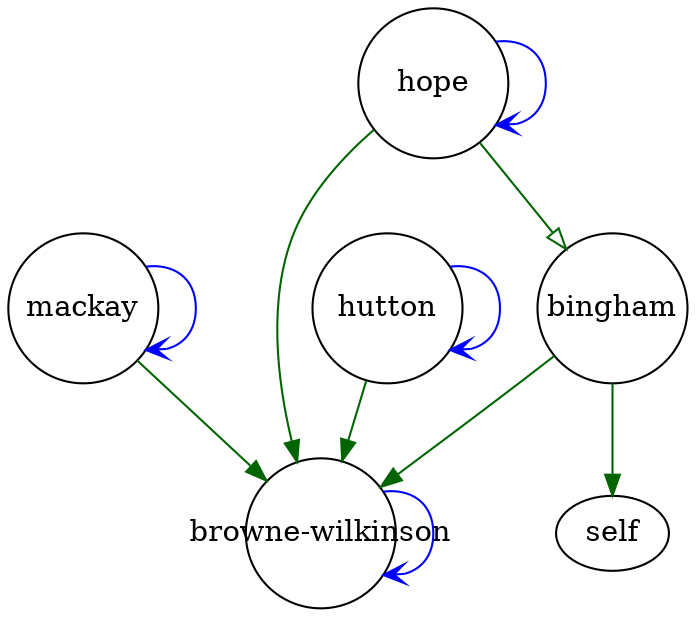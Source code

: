 digraph bbbcase26 { 
 K=0.6 
 "bingham" -> { "browne-wilkinson" } [color="darkgreen", arrowhead="normal", penwidth=1, href="fullagr_bingham_brownewilkinson"];
 "bingham" -> { self } [color="darkgreen", arrowhead="normal", penwidth=1, href="#5"]; 
 "mackay" -> { "browne-wilkinson" } [color="darkgreen", arrowhead="normal", penwidth=1, href="#24"]; 
 "mackay" -> { "mackay" } [color="blue", arrowhead="vee", penwidth=1, href="#24"]; 
 "browne-wilkinson" -> { "browne-wilkinson" } [color="blue", arrowhead="vee", penwidth=1, href="#472"]; 
 "hope" -> { "browne-wilkinson" } [color="darkgreen", arrowhead="normal", penwidth=1, href="#478"]; 
 "hope" -> { "hope" } [color="blue", arrowhead="vee", penwidth=1, href="#478"]; 
 "hope" -> { "bingham" } [color="darkgreen", arrowhead="onormal", penwidth=1, href="#530"]; 
 "hutton" -> { "browne-wilkinson" } [color="darkgreen", arrowhead="normal", penwidth=1, href="#538"]; 
 "hutton" -> { "hutton" } [color="blue", arrowhead="vee", penwidth=1, href="#538"]; 
 "bingham" [shape="circle", fixedsize="true", height=1, width=1, style="filled", fillcolor="white", href="#bingham"]; 
 "mackay" [shape="circle", fixedsize="true", height=1, width=1, style="filled", fillcolor="white", href="#mackay"]; 
 "browne-wilkinson" [shape="circle", fixedsize="true", height=1, width=1, style="filled", fillcolor="white", href="#browne-wilkinson"]; 
 "hope" [shape="circle", fixedsize="true", height=1, width=1, style="filled", fillcolor="white", href="#hope"]; 
 "hutton" [shape="circle", fixedsize="true", height=1, width=1, style="filled", fillcolor="white", href="#hutton"]; 

}